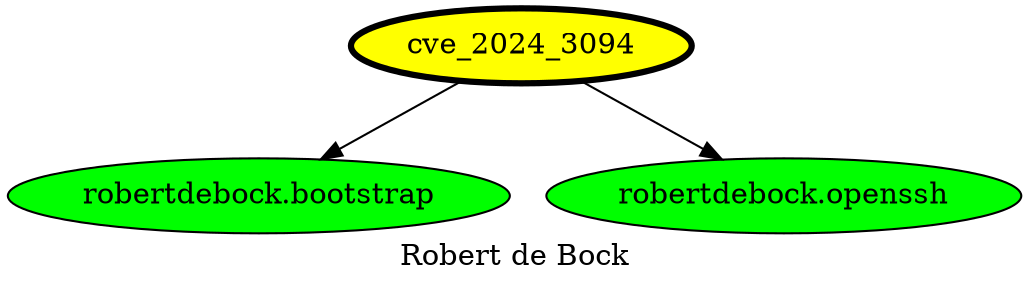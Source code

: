 digraph PhiloDilemma {
  label = "Robert de Bock" ;
  overlap=false
  {
    "cve_2024_3094" [fillcolor=yellow style=filled penwidth=3]
    "robertdebock.bootstrap" [fillcolor=green style=filled]
    "robertdebock.openssh" [fillcolor=green style=filled]
  }
  "cve_2024_3094" -> "robertdebock.bootstrap"
  "cve_2024_3094" -> "robertdebock.openssh"
}
